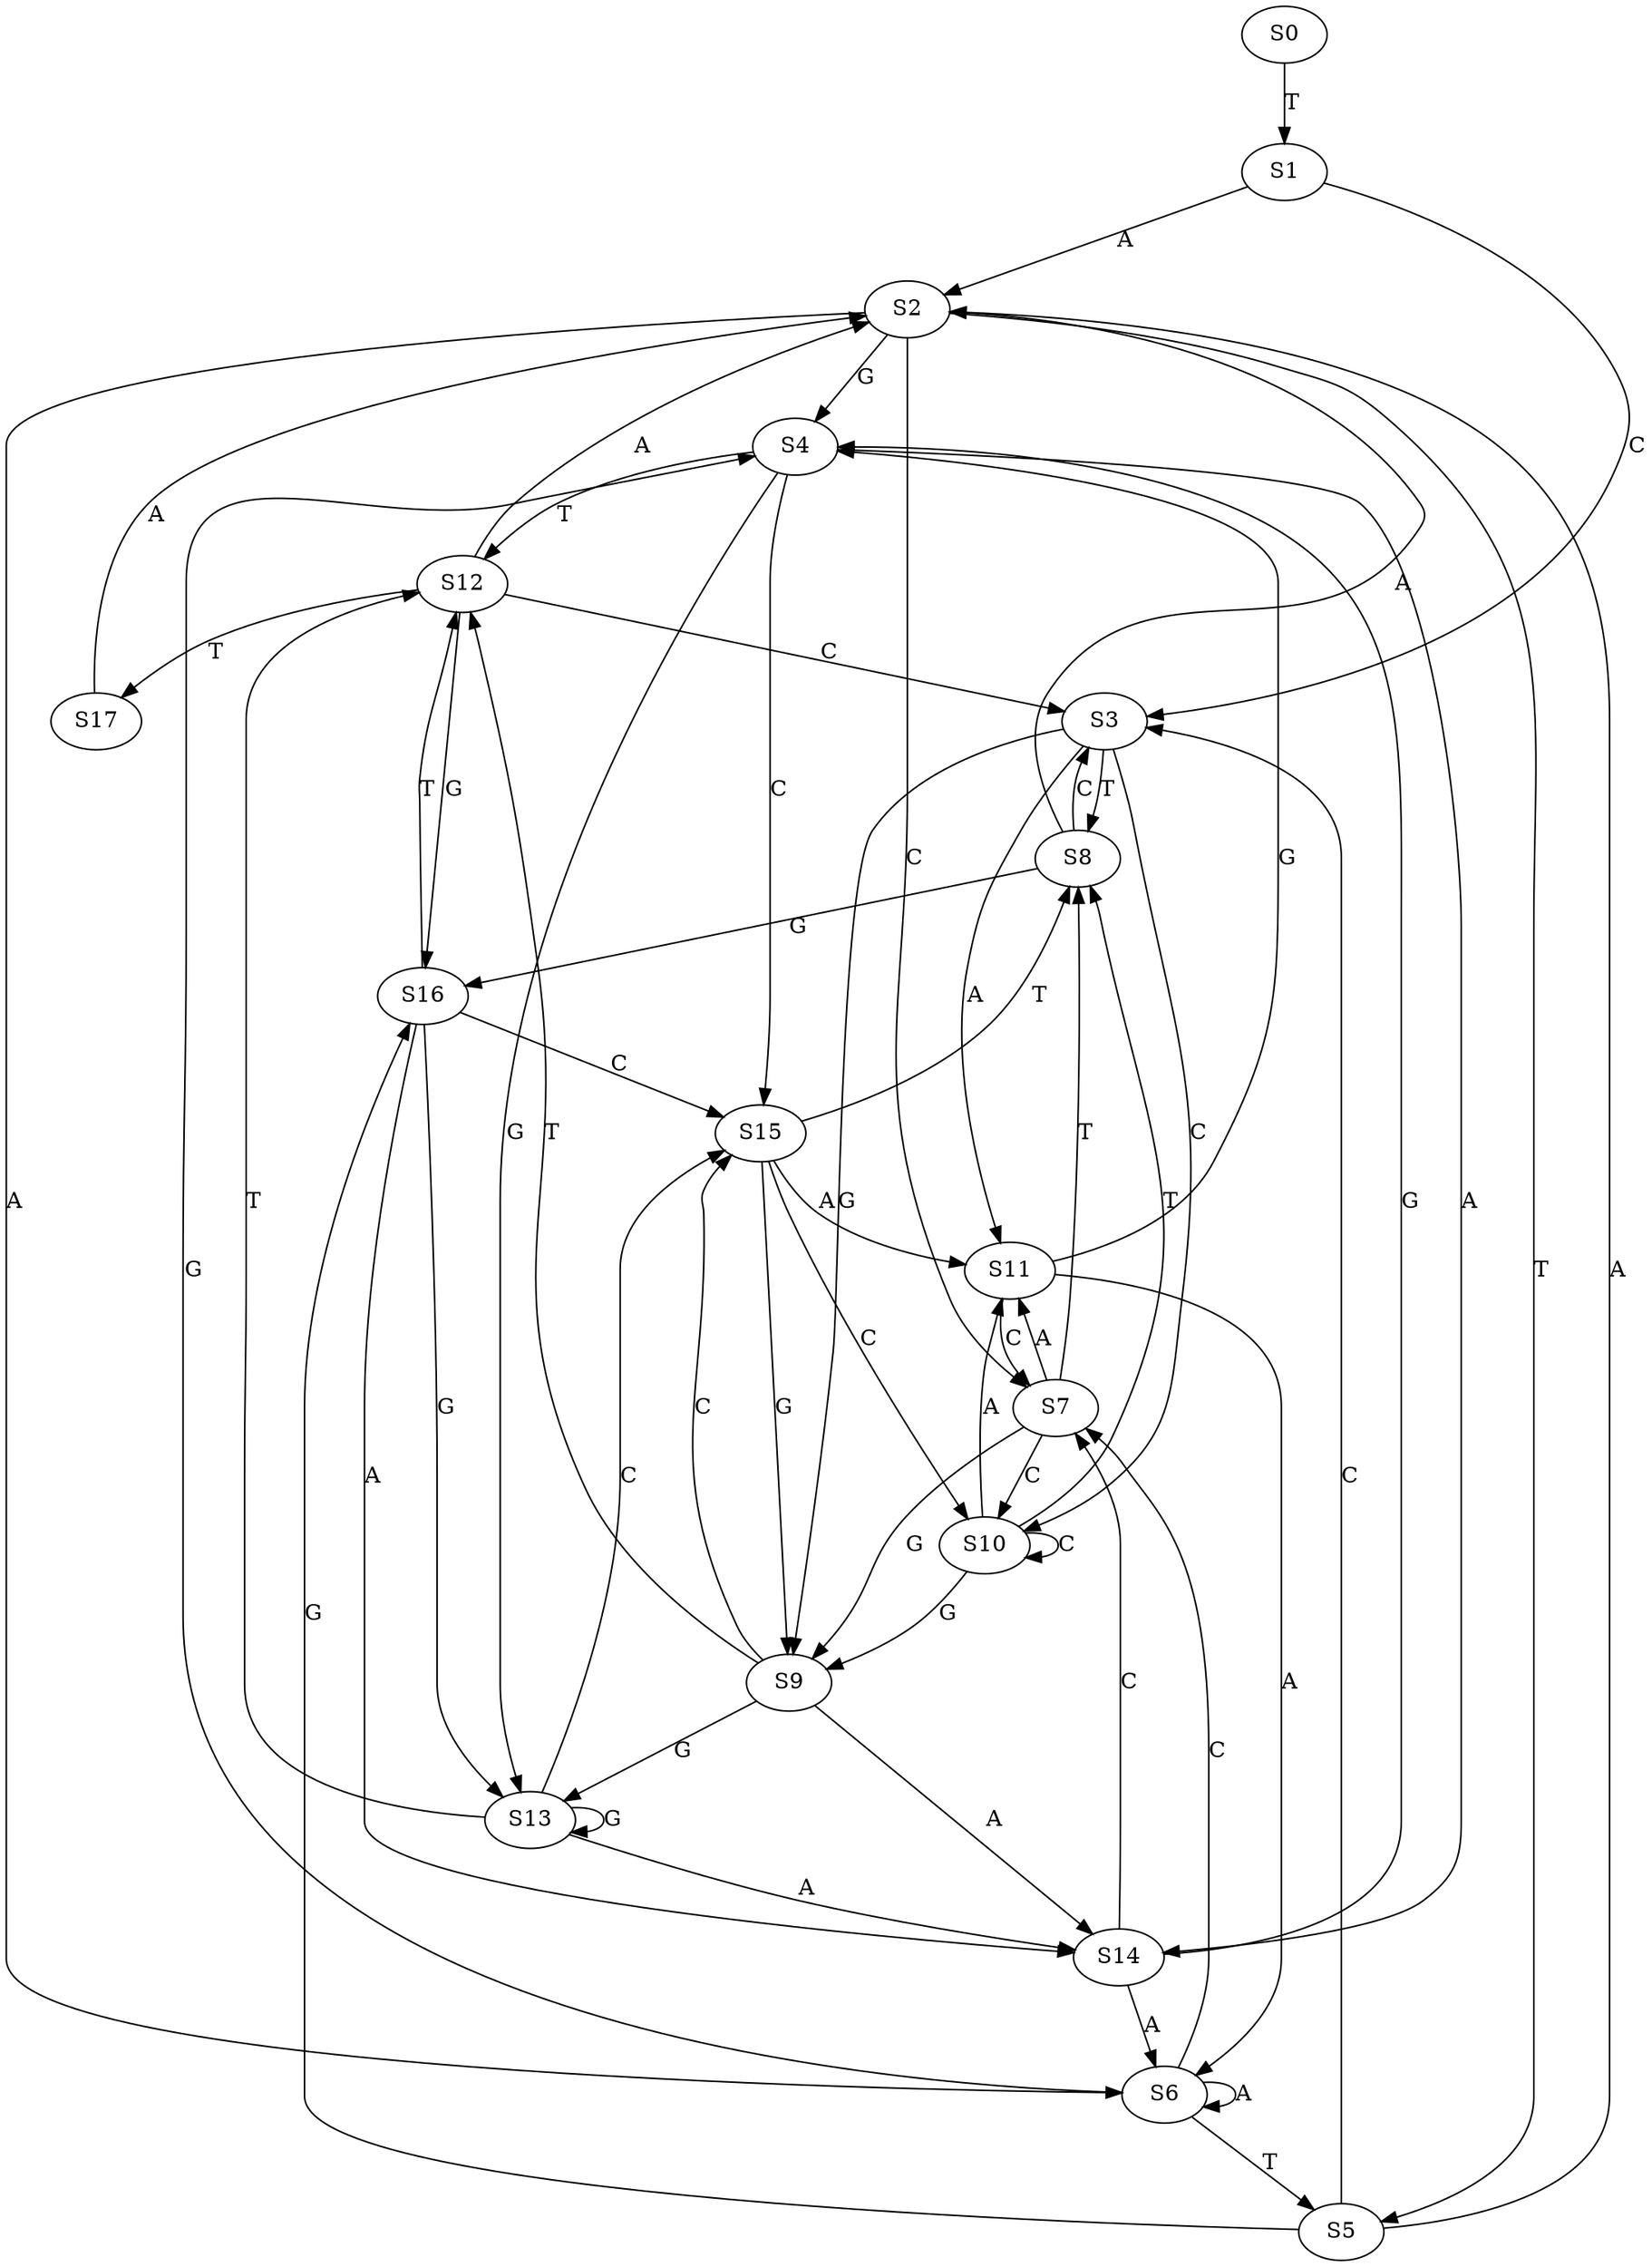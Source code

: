 strict digraph  {
	S0 -> S1 [ label = T ];
	S1 -> S2 [ label = A ];
	S1 -> S3 [ label = C ];
	S2 -> S4 [ label = G ];
	S2 -> S5 [ label = T ];
	S2 -> S6 [ label = A ];
	S2 -> S7 [ label = C ];
	S3 -> S8 [ label = T ];
	S3 -> S9 [ label = G ];
	S3 -> S10 [ label = C ];
	S3 -> S11 [ label = A ];
	S4 -> S12 [ label = T ];
	S4 -> S13 [ label = G ];
	S4 -> S14 [ label = A ];
	S4 -> S15 [ label = C ];
	S5 -> S2 [ label = A ];
	S5 -> S3 [ label = C ];
	S5 -> S16 [ label = G ];
	S6 -> S5 [ label = T ];
	S6 -> S7 [ label = C ];
	S6 -> S4 [ label = G ];
	S6 -> S6 [ label = A ];
	S7 -> S11 [ label = A ];
	S7 -> S8 [ label = T ];
	S7 -> S10 [ label = C ];
	S7 -> S9 [ label = G ];
	S8 -> S16 [ label = G ];
	S8 -> S3 [ label = C ];
	S8 -> S2 [ label = A ];
	S9 -> S13 [ label = G ];
	S9 -> S12 [ label = T ];
	S9 -> S14 [ label = A ];
	S9 -> S15 [ label = C ];
	S10 -> S9 [ label = G ];
	S10 -> S10 [ label = C ];
	S10 -> S11 [ label = A ];
	S10 -> S8 [ label = T ];
	S11 -> S4 [ label = G ];
	S11 -> S7 [ label = C ];
	S11 -> S6 [ label = A ];
	S12 -> S2 [ label = A ];
	S12 -> S3 [ label = C ];
	S12 -> S16 [ label = G ];
	S12 -> S17 [ label = T ];
	S13 -> S14 [ label = A ];
	S13 -> S12 [ label = T ];
	S13 -> S13 [ label = G ];
	S13 -> S15 [ label = C ];
	S14 -> S4 [ label = G ];
	S14 -> S6 [ label = A ];
	S14 -> S7 [ label = C ];
	S15 -> S10 [ label = C ];
	S15 -> S8 [ label = T ];
	S15 -> S9 [ label = G ];
	S15 -> S11 [ label = A ];
	S16 -> S14 [ label = A ];
	S16 -> S12 [ label = T ];
	S16 -> S15 [ label = C ];
	S16 -> S13 [ label = G ];
	S17 -> S2 [ label = A ];
}
